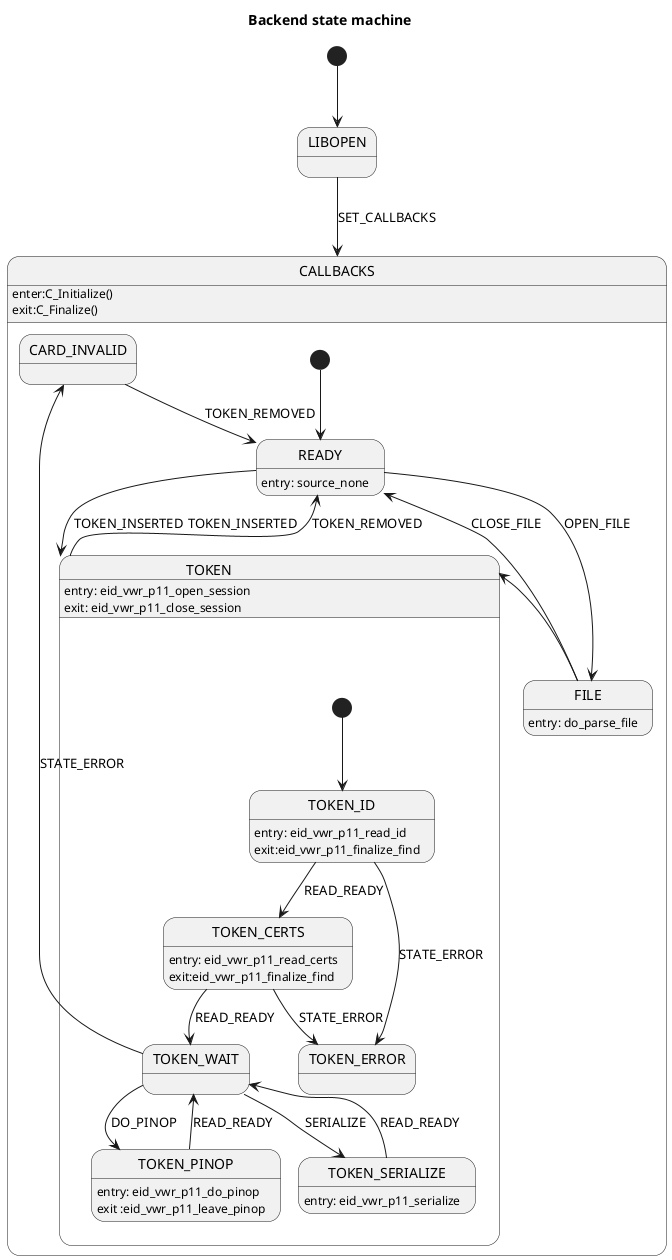 @startuml
title Backend state machine

' This file documents the state machine as implemented in state.c. It
' can be converted to a diagram by way of PlantUML, see
' http://plantuml.com/

[*] --> LIBOPEN

LIBOPEN --> CALLBACKS : SET_CALLBACKS

CALLBACKS: enter:C_Initialize()\nexit:C_Finalize()
state CALLBACKS {
  state READY
  state TOKEN
  state FILE
  state CARD_INVALID

  [*] --> READY

  READY --> FILE : OPEN_FILE
  READY --> TOKEN : TOKEN_INSERTED
  READY: entry: source_none

  FILE --> READY : CLOSE_FILE
  FILE: entry: do_parse_file
  FILE --> TOKEN : TOKEN_INSERTED

  TOKEN: entry: eid_vwr_p11_open_session\nexit: eid_vwr_p11_close_session
  TOKEN --> READY : TOKEN_REMOVED

  CARD_INVALID --> READY : TOKEN_REMOVED

  state TOKEN {
    state TOKEN_ID
    state TOKEN_CERTS
    state TOKEN_ERROR
    state TOKEN_WAIT
    state TOKEN_PINOP
    state TOKEN_SERIALIZE

    [*] --> TOKEN_ID

    TOKEN_ID --> TOKEN_CERTS : READ_READY
    TOKEN_ID --> TOKEN_ERROR : STATE_ERROR
    TOKEN_ID: entry: eid_vwr_p11_read_id\nexit:eid_vwr_p11_finalize_find

    TOKEN_CERTS --> TOKEN_WAIT : READ_READY
    TOKEN_CERTS --> TOKEN_ERROR : STATE_ERROR
    TOKEN_CERTS: entry: eid_vwr_p11_read_certs\nexit:eid_vwr_p11_finalize_find
 
    TOKEN_WAIT --> TOKEN_PINOP : DO_PINOP
    TOKEN_WAIT --> TOKEN_SERIALIZE : SERIALIZE
    TOKEN_WAIT -up-> CARD_INVALID : STATE_ERROR

    TOKEN_PINOP --> TOKEN_WAIT : READ_READY
    TOKEN_PINOP: entry: eid_vwr_p11_do_pinop\nexit :eid_vwr_p11_leave_pinop

    TOKEN_SERIALIZE --> TOKEN_WAIT : READ_READY
    TOKEN_SERIALIZE: entry: eid_vwr_p11_serialize
  }
}

@enduml
